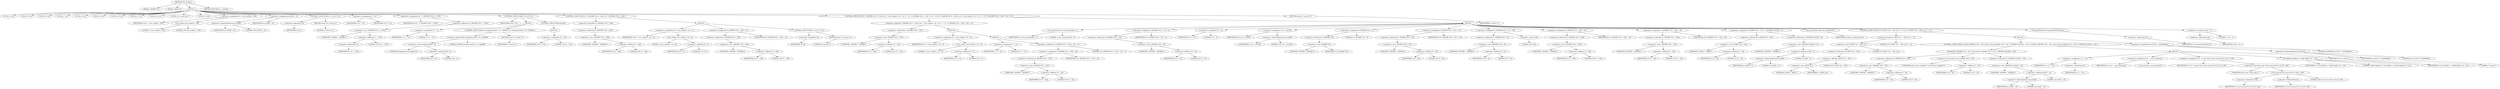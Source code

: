 digraph tftp_connect {  
"1000112" [label = "(METHOD,tftp_connect)" ]
"1000113" [label = "(PARAM,_DWORD *a1)" ]
"1000114" [label = "(PARAM,_BYTE *a2)" ]
"1000115" [label = "(BLOCK,,)" ]
"1000116" [label = "(LOCAL,v4: int)" ]
"1000117" [label = "(LOCAL,v5: int)" ]
"1000118" [label = "(LOCAL,v6: int)" ]
"1000119" [label = "(LOCAL,v7: int)" ]
"1000120" [label = "(LOCAL,v8: int)" ]
"1000121" [label = "(LOCAL,v9: int)" ]
"1000122" [label = "(LOCAL,v10: int)" ]
"1000123" [label = "(LOCAL,v11: int)" ]
"1000124" [label = "(LOCAL,v12: int *)" ]
"1000125" [label = "(LOCAL,v13: const char *)" ]
"1000126" [label = "(LOCAL,v15: int)" ]
"1000127" [label = "(<operator>.assignment,v4 = Curl_ccalloc(1, 336))" ]
"1000128" [label = "(IDENTIFIER,v4,v4 = Curl_ccalloc(1, 336))" ]
"1000129" [label = "(Curl_ccalloc,Curl_ccalloc(1, 336))" ]
"1000130" [label = "(LITERAL,1,Curl_ccalloc(1, 336))" ]
"1000131" [label = "(LITERAL,336,Curl_ccalloc(1, 336))" ]
"1000132" [label = "(<operator>.assignment,a1[188] = v4)" ]
"1000133" [label = "(<operator>.indirectIndexAccess,a1[188])" ]
"1000134" [label = "(IDENTIFIER,a1,a1[188] = v4)" ]
"1000135" [label = "(LITERAL,188,a1[188] = v4)" ]
"1000136" [label = "(IDENTIFIER,v4,a1[188] = v4)" ]
"1000137" [label = "(CONTROL_STRUCTURE,if ( !v4 ),if ( !v4 ))" ]
"1000138" [label = "(<operator>.logicalNot,!v4)" ]
"1000139" [label = "(IDENTIFIER,v4,!v4)" ]
"1000140" [label = "(RETURN,return 27;,return 27;)" ]
"1000141" [label = "(LITERAL,27,return 27;)" ]
"1000142" [label = "(<operator>.assignment,v5 = v4)" ]
"1000143" [label = "(IDENTIFIER,v5,v5 = v4)" ]
"1000144" [label = "(IDENTIFIER,v4,v5 = v4)" ]
"1000145" [label = "(<operator>.assignment,v6 = *(_DWORD *)(*a1 + 1576))" ]
"1000146" [label = "(IDENTIFIER,v6,v6 = *(_DWORD *)(*a1 + 1576))" ]
"1000147" [label = "(<operator>.indirection,*(_DWORD *)(*a1 + 1576))" ]
"1000148" [label = "(<operator>.cast,(_DWORD *)(*a1 + 1576))" ]
"1000149" [label = "(UNKNOWN,_DWORD *,_DWORD *)" ]
"1000150" [label = "(<operator>.addition,*a1 + 1576)" ]
"1000151" [label = "(<operator>.indirection,*a1)" ]
"1000152" [label = "(IDENTIFIER,a1,*a1 + 1576)" ]
"1000153" [label = "(LITERAL,1576,*a1 + 1576)" ]
"1000154" [label = "(CONTROL_STRUCTURE,if ( v6 ),if ( v6 ))" ]
"1000155" [label = "(IDENTIFIER,v6,if ( v6 ))" ]
"1000156" [label = "(BLOCK,,)" ]
"1000157" [label = "(<operator>.assignment,v7 = 71)" ]
"1000158" [label = "(IDENTIFIER,v7,v7 = 71)" ]
"1000159" [label = "(LITERAL,71,v7 = 71)" ]
"1000160" [label = "(CONTROL_STRUCTURE,if ( (unsigned int)(v6 - 8) > 0xFFB0 ),if ( (unsigned int)(v6 - 8) > 0xFFB0 ))" ]
"1000161" [label = "(<operator>.greaterThan,(unsigned int)(v6 - 8) > 0xFFB0)" ]
"1000162" [label = "(<operator>.cast,(unsigned int)(v6 - 8))" ]
"1000163" [label = "(UNKNOWN,unsigned int,unsigned int)" ]
"1000164" [label = "(<operator>.subtraction,v6 - 8)" ]
"1000165" [label = "(IDENTIFIER,v6,v6 - 8)" ]
"1000166" [label = "(LITERAL,8,v6 - 8)" ]
"1000167" [label = "(LITERAL,0xFFB0,(unsigned int)(v6 - 8) > 0xFFB0)" ]
"1000168" [label = "(RETURN,return v7;,return v7;)" ]
"1000169" [label = "(IDENTIFIER,v7,return v7;)" ]
"1000170" [label = "(CONTROL_STRUCTURE,else,else)" ]
"1000171" [label = "(BLOCK,,)" ]
"1000172" [label = "(<operator>.assignment,v6 = 512)" ]
"1000173" [label = "(IDENTIFIER,v6,v6 = 512)" ]
"1000174" [label = "(LITERAL,512,v6 = 512)" ]
"1000175" [label = "(CONTROL_STRUCTURE,if ( !*(_DWORD *)(v4 + 328) ),if ( !*(_DWORD *)(v4 + 328) ))" ]
"1000176" [label = "(<operator>.logicalNot,!*(_DWORD *)(v4 + 328))" ]
"1000177" [label = "(<operator>.indirection,*(_DWORD *)(v4 + 328))" ]
"1000178" [label = "(<operator>.cast,(_DWORD *)(v4 + 328))" ]
"1000179" [label = "(UNKNOWN,_DWORD *,_DWORD *)" ]
"1000180" [label = "(<operator>.addition,v4 + 328)" ]
"1000181" [label = "(IDENTIFIER,v4,v4 + 328)" ]
"1000182" [label = "(LITERAL,328,v4 + 328)" ]
"1000183" [label = "(BLOCK,,)" ]
"1000184" [label = "(<operator>.assignment,v8 = Curl_ccalloc(1, v6 + 4))" ]
"1000185" [label = "(IDENTIFIER,v8,v8 = Curl_ccalloc(1, v6 + 4))" ]
"1000186" [label = "(Curl_ccalloc,Curl_ccalloc(1, v6 + 4))" ]
"1000187" [label = "(LITERAL,1,Curl_ccalloc(1, v6 + 4))" ]
"1000188" [label = "(<operator>.addition,v6 + 4)" ]
"1000189" [label = "(IDENTIFIER,v6,v6 + 4)" ]
"1000190" [label = "(LITERAL,4,v6 + 4)" ]
"1000191" [label = "(<operator>.assignment,*(_DWORD *)(v5 + 328) = v8)" ]
"1000192" [label = "(<operator>.indirection,*(_DWORD *)(v5 + 328))" ]
"1000193" [label = "(<operator>.cast,(_DWORD *)(v5 + 328))" ]
"1000194" [label = "(UNKNOWN,_DWORD *,_DWORD *)" ]
"1000195" [label = "(<operator>.addition,v5 + 328)" ]
"1000196" [label = "(IDENTIFIER,v5,v5 + 328)" ]
"1000197" [label = "(LITERAL,328,v5 + 328)" ]
"1000198" [label = "(IDENTIFIER,v8,*(_DWORD *)(v5 + 328) = v8)" ]
"1000199" [label = "(CONTROL_STRUCTURE,if ( !v8 ),if ( !v8 ))" ]
"1000200" [label = "(<operator>.logicalNot,!v8)" ]
"1000201" [label = "(IDENTIFIER,v8,!v8)" ]
"1000202" [label = "(RETURN,return 27;,return 27;)" ]
"1000203" [label = "(LITERAL,27,return 27;)" ]
"1000204" [label = "(CONTROL_STRUCTURE,if ( *(_DWORD *)(v5 + 332) || (v9 = Curl_ccalloc(1, v6 + 4), v7 = 27, (*(_DWORD *)(v5 + 332) = v9) != 0) ),if ( *(_DWORD *)(v5 + 332) || (v9 = Curl_ccalloc(1, v6 + 4), v7 = 27, (*(_DWORD *)(v5 + 332) = v9) != 0) ))" ]
"1000205" [label = "(<operator>.logicalOr,*(_DWORD *)(v5 + 332) || (v9 = Curl_ccalloc(1, v6 + 4), v7 = 27, (*(_DWORD *)(v5 + 332) = v9) != 0))" ]
"1000206" [label = "(<operator>.indirection,*(_DWORD *)(v5 + 332))" ]
"1000207" [label = "(<operator>.cast,(_DWORD *)(v5 + 332))" ]
"1000208" [label = "(UNKNOWN,_DWORD *,_DWORD *)" ]
"1000209" [label = "(<operator>.addition,v5 + 332)" ]
"1000210" [label = "(IDENTIFIER,v5,v5 + 332)" ]
"1000211" [label = "(LITERAL,332,v5 + 332)" ]
"1000212" [label = "(BLOCK,,)" ]
"1000213" [label = "(<operator>.assignment,v9 = Curl_ccalloc(1, v6 + 4))" ]
"1000214" [label = "(IDENTIFIER,v9,v9 = Curl_ccalloc(1, v6 + 4))" ]
"1000215" [label = "(Curl_ccalloc,Curl_ccalloc(1, v6 + 4))" ]
"1000216" [label = "(LITERAL,1,Curl_ccalloc(1, v6 + 4))" ]
"1000217" [label = "(<operator>.addition,v6 + 4)" ]
"1000218" [label = "(IDENTIFIER,v6,v6 + 4)" ]
"1000219" [label = "(LITERAL,4,v6 + 4)" ]
"1000220" [label = "(BLOCK,,)" ]
"1000221" [label = "(<operator>.assignment,v7 = 27)" ]
"1000222" [label = "(IDENTIFIER,v7,v7 = 27)" ]
"1000223" [label = "(LITERAL,27,v7 = 27)" ]
"1000224" [label = "(<operator>.notEquals,(*(_DWORD *)(v5 + 332) = v9) != 0)" ]
"1000225" [label = "(<operator>.assignment,*(_DWORD *)(v5 + 332) = v9)" ]
"1000226" [label = "(<operator>.indirection,*(_DWORD *)(v5 + 332))" ]
"1000227" [label = "(<operator>.cast,(_DWORD *)(v5 + 332))" ]
"1000228" [label = "(UNKNOWN,_DWORD *,_DWORD *)" ]
"1000229" [label = "(<operator>.addition,v5 + 332)" ]
"1000230" [label = "(IDENTIFIER,v5,v5 + 332)" ]
"1000231" [label = "(LITERAL,332,v5 + 332)" ]
"1000232" [label = "(IDENTIFIER,v9,*(_DWORD *)(v5 + 332) = v9)" ]
"1000233" [label = "(LITERAL,0,(*(_DWORD *)(v5 + 332) = v9) != 0)" ]
"1000234" [label = "(BLOCK,,)" ]
"1000235" [label = "(Curl_conncontrol,Curl_conncontrol(a1, 1))" ]
"1000236" [label = "(IDENTIFIER,a1,Curl_conncontrol(a1, 1))" ]
"1000237" [label = "(LITERAL,1,Curl_conncontrol(a1, 1))" ]
"1000238" [label = "(<operator>.assignment,*(_DWORD *)(v5 + 16) = a1)" ]
"1000239" [label = "(<operator>.indirection,*(_DWORD *)(v5 + 16))" ]
"1000240" [label = "(<operator>.cast,(_DWORD *)(v5 + 16))" ]
"1000241" [label = "(UNKNOWN,_DWORD *,_DWORD *)" ]
"1000242" [label = "(<operator>.addition,v5 + 16)" ]
"1000243" [label = "(IDENTIFIER,v5,v5 + 16)" ]
"1000244" [label = "(LITERAL,16,v5 + 16)" ]
"1000245" [label = "(IDENTIFIER,a1,*(_DWORD *)(v5 + 16) = a1)" ]
"1000246" [label = "(<operator>.assignment,v7 = 0)" ]
"1000247" [label = "(IDENTIFIER,v7,v7 = 0)" ]
"1000248" [label = "(LITERAL,0,v7 = 0)" ]
"1000249" [label = "(<operator>.assignment,v10 = a1[105])" ]
"1000250" [label = "(IDENTIFIER,v10,v10 = a1[105])" ]
"1000251" [label = "(<operator>.indirectIndexAccess,a1[105])" ]
"1000252" [label = "(IDENTIFIER,a1,v10 = a1[105])" ]
"1000253" [label = "(LITERAL,105,v10 = a1[105])" ]
"1000254" [label = "(<operator>.assignment,*(_DWORD *)v5 = 0)" ]
"1000255" [label = "(<operator>.indirection,*(_DWORD *)v5)" ]
"1000256" [label = "(<operator>.cast,(_DWORD *)v5)" ]
"1000257" [label = "(UNKNOWN,_DWORD *,_DWORD *)" ]
"1000258" [label = "(IDENTIFIER,v5,(_DWORD *)v5)" ]
"1000259" [label = "(LITERAL,0,*(_DWORD *)v5 = 0)" ]
"1000260" [label = "(<operator>.assignment,*(_DWORD *)(v5 + 20) = v10)" ]
"1000261" [label = "(<operator>.indirection,*(_DWORD *)(v5 + 20))" ]
"1000262" [label = "(<operator>.cast,(_DWORD *)(v5 + 20))" ]
"1000263" [label = "(UNKNOWN,_DWORD *,_DWORD *)" ]
"1000264" [label = "(<operator>.addition,v5 + 20)" ]
"1000265" [label = "(IDENTIFIER,v5,v5 + 20)" ]
"1000266" [label = "(LITERAL,20,v5 + 20)" ]
"1000267" [label = "(IDENTIFIER,v10,*(_DWORD *)(v5 + 20) = v10)" ]
"1000268" [label = "(<operator>.assignment,*(_DWORD *)(v5 + 8) = -100)" ]
"1000269" [label = "(<operator>.indirection,*(_DWORD *)(v5 + 8))" ]
"1000270" [label = "(<operator>.cast,(_DWORD *)(v5 + 8))" ]
"1000271" [label = "(UNKNOWN,_DWORD *,_DWORD *)" ]
"1000272" [label = "(<operator>.addition,v5 + 8)" ]
"1000273" [label = "(IDENTIFIER,v5,v5 + 8)" ]
"1000274" [label = "(LITERAL,8,v5 + 8)" ]
"1000275" [label = "(<operator>.minus,-100)" ]
"1000276" [label = "(LITERAL,100,-100)" ]
"1000277" [label = "(<operator>.assignment,*(_DWORD *)(v5 + 320) = v6)" ]
"1000278" [label = "(<operator>.indirection,*(_DWORD *)(v5 + 320))" ]
"1000279" [label = "(<operator>.cast,(_DWORD *)(v5 + 320))" ]
"1000280" [label = "(UNKNOWN,_DWORD *,_DWORD *)" ]
"1000281" [label = "(<operator>.addition,v5 + 320)" ]
"1000282" [label = "(IDENTIFIER,v5,v5 + 320)" ]
"1000283" [label = "(LITERAL,320,v5 + 320)" ]
"1000284" [label = "(IDENTIFIER,v6,*(_DWORD *)(v5 + 320) = v6)" ]
"1000285" [label = "(<operator>.assignment,*(_DWORD *)(v5 + 324) = v6)" ]
"1000286" [label = "(<operator>.indirection,*(_DWORD *)(v5 + 324))" ]
"1000287" [label = "(<operator>.cast,(_DWORD *)(v5 + 324))" ]
"1000288" [label = "(UNKNOWN,_DWORD *,_DWORD *)" ]
"1000289" [label = "(<operator>.addition,v5 + 324)" ]
"1000290" [label = "(IDENTIFIER,v5,v5 + 324)" ]
"1000291" [label = "(LITERAL,324,v5 + 324)" ]
"1000292" [label = "(IDENTIFIER,v6,*(_DWORD *)(v5 + 324) = v6)" ]
"1000293" [label = "(<operator>.assignment,*(_WORD *)(v5 + 52) = *(_DWORD *)(a1[20] + 4))" ]
"1000294" [label = "(<operator>.indirection,*(_WORD *)(v5 + 52))" ]
"1000295" [label = "(<operator>.cast,(_WORD *)(v5 + 52))" ]
"1000296" [label = "(UNKNOWN,_WORD *,_WORD *)" ]
"1000297" [label = "(<operator>.addition,v5 + 52)" ]
"1000298" [label = "(IDENTIFIER,v5,v5 + 52)" ]
"1000299" [label = "(LITERAL,52,v5 + 52)" ]
"1000300" [label = "(<operator>.indirection,*(_DWORD *)(a1[20] + 4))" ]
"1000301" [label = "(<operator>.cast,(_DWORD *)(a1[20] + 4))" ]
"1000302" [label = "(UNKNOWN,_DWORD *,_DWORD *)" ]
"1000303" [label = "(<operator>.addition,a1[20] + 4)" ]
"1000304" [label = "(<operator>.indirectIndexAccess,a1[20])" ]
"1000305" [label = "(IDENTIFIER,a1,a1[20] + 4)" ]
"1000306" [label = "(LITERAL,20,a1[20] + 4)" ]
"1000307" [label = "(LITERAL,4,a1[20] + 4)" ]
"1000308" [label = "(tftp_set_timeouts,tftp_set_timeouts(v5))" ]
"1000309" [label = "(IDENTIFIER,v5,tftp_set_timeouts(v5))" ]
"1000310" [label = "(CONTROL_STRUCTURE,if ( (*((_BYTE *)a1 + 591) & 2) == 0 ),if ( (*((_BYTE *)a1 + 591) & 2) == 0 ))" ]
"1000311" [label = "(<operator>.equals,(*((_BYTE *)a1 + 591) & 2) == 0)" ]
"1000312" [label = "(<operator>.and,*((_BYTE *)a1 + 591) & 2)" ]
"1000313" [label = "(<operator>.indirection,*((_BYTE *)a1 + 591))" ]
"1000314" [label = "(<operator>.addition,(_BYTE *)a1 + 591)" ]
"1000315" [label = "(<operator>.cast,(_BYTE *)a1)" ]
"1000316" [label = "(UNKNOWN,_BYTE *,_BYTE *)" ]
"1000317" [label = "(IDENTIFIER,a1,(_BYTE *)a1)" ]
"1000318" [label = "(LITERAL,591,(_BYTE *)a1 + 591)" ]
"1000319" [label = "(LITERAL,2,*((_BYTE *)a1 + 591) & 2)" ]
"1000320" [label = "(LITERAL,0,(*((_BYTE *)a1 + 591) & 2) == 0)" ]
"1000321" [label = "(BLOCK,,)" ]
"1000322" [label = "(CONTROL_STRUCTURE,if ( bind(*(_DWORD *)(v5 + 20), (const struct sockaddr *)(v5 + 52), *(_DWORD *)(a1[20] + 16)) ),if ( bind(*(_DWORD *)(v5 + 20), (const struct sockaddr *)(v5 + 52), *(_DWORD *)(a1[20] + 16)) ))" ]
"1000323" [label = "(bind,bind(*(_DWORD *)(v5 + 20), (const struct sockaddr *)(v5 + 52), *(_DWORD *)(a1[20] + 16)))" ]
"1000324" [label = "(<operator>.indirection,*(_DWORD *)(v5 + 20))" ]
"1000325" [label = "(<operator>.cast,(_DWORD *)(v5 + 20))" ]
"1000326" [label = "(UNKNOWN,_DWORD *,_DWORD *)" ]
"1000327" [label = "(<operator>.addition,v5 + 20)" ]
"1000328" [label = "(IDENTIFIER,v5,v5 + 20)" ]
"1000329" [label = "(LITERAL,20,v5 + 20)" ]
"1000330" [label = "(<operator>.cast,(const struct sockaddr *)(v5 + 52))" ]
"1000331" [label = "(UNKNOWN,const struct sockaddr *,const struct sockaddr *)" ]
"1000332" [label = "(<operator>.addition,v5 + 52)" ]
"1000333" [label = "(IDENTIFIER,v5,v5 + 52)" ]
"1000334" [label = "(LITERAL,52,v5 + 52)" ]
"1000335" [label = "(<operator>.indirection,*(_DWORD *)(a1[20] + 16))" ]
"1000336" [label = "(<operator>.cast,(_DWORD *)(a1[20] + 16))" ]
"1000337" [label = "(UNKNOWN,_DWORD *,_DWORD *)" ]
"1000338" [label = "(<operator>.addition,a1[20] + 16)" ]
"1000339" [label = "(<operator>.indirectIndexAccess,a1[20])" ]
"1000340" [label = "(IDENTIFIER,a1,a1[20] + 16)" ]
"1000341" [label = "(LITERAL,20,a1[20] + 16)" ]
"1000342" [label = "(LITERAL,16,a1[20] + 16)" ]
"1000343" [label = "(BLOCK,,)" ]
"1000344" [label = "(<operator>.assignment,v11 = *a1)" ]
"1000345" [label = "(IDENTIFIER,v11,v11 = *a1)" ]
"1000346" [label = "(<operator>.indirection,*a1)" ]
"1000347" [label = "(IDENTIFIER,a1,v11 = *a1)" ]
"1000348" [label = "(<operator>.assignment,v12 = _errno_location())" ]
"1000349" [label = "(IDENTIFIER,v12,v12 = _errno_location())" ]
"1000350" [label = "(_errno_location,_errno_location())" ]
"1000351" [label = "(<operator>.assignment,v13 = (const char *)Curl_strerror(*v12, &v15, 128))" ]
"1000352" [label = "(IDENTIFIER,v13,v13 = (const char *)Curl_strerror(*v12, &v15, 128))" ]
"1000353" [label = "(<operator>.cast,(const char *)Curl_strerror(*v12, &v15, 128))" ]
"1000354" [label = "(UNKNOWN,const char *,const char *)" ]
"1000355" [label = "(Curl_strerror,Curl_strerror(*v12, &v15, 128))" ]
"1000356" [label = "(<operator>.indirection,*v12)" ]
"1000357" [label = "(IDENTIFIER,v12,Curl_strerror(*v12, &v15, 128))" ]
"1000358" [label = "(<operator>.addressOf,&v15)" ]
"1000359" [label = "(IDENTIFIER,v15,Curl_strerror(*v12, &v15, 128))" ]
"1000360" [label = "(LITERAL,128,Curl_strerror(*v12, &v15, 128))" ]
"1000361" [label = "(Curl_failf,Curl_failf(v11, \"bind() failed; %s\", v13))" ]
"1000362" [label = "(IDENTIFIER,v11,Curl_failf(v11, \"bind() failed; %s\", v13))" ]
"1000363" [label = "(LITERAL,\"bind() failed; %s\",Curl_failf(v11, \"bind() failed; %s\", v13))" ]
"1000364" [label = "(IDENTIFIER,v13,Curl_failf(v11, \"bind() failed; %s\", v13))" ]
"1000365" [label = "(RETURN,return 7;,return 7;)" ]
"1000366" [label = "(LITERAL,7,return 7;)" ]
"1000367" [label = "(<operators>.assignmentOr,a1[147] |= 0x2000000u)" ]
"1000368" [label = "(<operator>.indirectIndexAccess,a1[147])" ]
"1000369" [label = "(IDENTIFIER,a1,a1[147] |= 0x2000000u)" ]
"1000370" [label = "(LITERAL,147,a1[147] |= 0x2000000u)" ]
"1000371" [label = "(LITERAL,0x2000000u,a1[147] |= 0x2000000u)" ]
"1000372" [label = "(Curl_pgrsStartNow,Curl_pgrsStartNow(*a1))" ]
"1000373" [label = "(<operator>.indirection,*a1)" ]
"1000374" [label = "(IDENTIFIER,a1,Curl_pgrsStartNow(*a1))" ]
"1000375" [label = "(<operator>.assignment,*a2 = 1)" ]
"1000376" [label = "(<operator>.indirection,*a2)" ]
"1000377" [label = "(IDENTIFIER,a2,*a2 = 1)" ]
"1000378" [label = "(LITERAL,1,*a2 = 1)" ]
"1000379" [label = "(RETURN,return v7;,return v7;)" ]
"1000380" [label = "(IDENTIFIER,v7,return v7;)" ]
"1000381" [label = "(METHOD_RETURN,int __fastcall)" ]
  "1000112" -> "1000113" 
  "1000112" -> "1000114" 
  "1000112" -> "1000115" 
  "1000112" -> "1000381" 
  "1000115" -> "1000116" 
  "1000115" -> "1000117" 
  "1000115" -> "1000118" 
  "1000115" -> "1000119" 
  "1000115" -> "1000120" 
  "1000115" -> "1000121" 
  "1000115" -> "1000122" 
  "1000115" -> "1000123" 
  "1000115" -> "1000124" 
  "1000115" -> "1000125" 
  "1000115" -> "1000126" 
  "1000115" -> "1000127" 
  "1000115" -> "1000132" 
  "1000115" -> "1000137" 
  "1000115" -> "1000142" 
  "1000115" -> "1000145" 
  "1000115" -> "1000154" 
  "1000115" -> "1000175" 
  "1000115" -> "1000204" 
  "1000115" -> "1000379" 
  "1000127" -> "1000128" 
  "1000127" -> "1000129" 
  "1000129" -> "1000130" 
  "1000129" -> "1000131" 
  "1000132" -> "1000133" 
  "1000132" -> "1000136" 
  "1000133" -> "1000134" 
  "1000133" -> "1000135" 
  "1000137" -> "1000138" 
  "1000137" -> "1000140" 
  "1000138" -> "1000139" 
  "1000140" -> "1000141" 
  "1000142" -> "1000143" 
  "1000142" -> "1000144" 
  "1000145" -> "1000146" 
  "1000145" -> "1000147" 
  "1000147" -> "1000148" 
  "1000148" -> "1000149" 
  "1000148" -> "1000150" 
  "1000150" -> "1000151" 
  "1000150" -> "1000153" 
  "1000151" -> "1000152" 
  "1000154" -> "1000155" 
  "1000154" -> "1000156" 
  "1000154" -> "1000170" 
  "1000156" -> "1000157" 
  "1000156" -> "1000160" 
  "1000157" -> "1000158" 
  "1000157" -> "1000159" 
  "1000160" -> "1000161" 
  "1000160" -> "1000168" 
  "1000161" -> "1000162" 
  "1000161" -> "1000167" 
  "1000162" -> "1000163" 
  "1000162" -> "1000164" 
  "1000164" -> "1000165" 
  "1000164" -> "1000166" 
  "1000168" -> "1000169" 
  "1000170" -> "1000171" 
  "1000171" -> "1000172" 
  "1000172" -> "1000173" 
  "1000172" -> "1000174" 
  "1000175" -> "1000176" 
  "1000175" -> "1000183" 
  "1000176" -> "1000177" 
  "1000177" -> "1000178" 
  "1000178" -> "1000179" 
  "1000178" -> "1000180" 
  "1000180" -> "1000181" 
  "1000180" -> "1000182" 
  "1000183" -> "1000184" 
  "1000183" -> "1000191" 
  "1000183" -> "1000199" 
  "1000184" -> "1000185" 
  "1000184" -> "1000186" 
  "1000186" -> "1000187" 
  "1000186" -> "1000188" 
  "1000188" -> "1000189" 
  "1000188" -> "1000190" 
  "1000191" -> "1000192" 
  "1000191" -> "1000198" 
  "1000192" -> "1000193" 
  "1000193" -> "1000194" 
  "1000193" -> "1000195" 
  "1000195" -> "1000196" 
  "1000195" -> "1000197" 
  "1000199" -> "1000200" 
  "1000199" -> "1000202" 
  "1000200" -> "1000201" 
  "1000202" -> "1000203" 
  "1000204" -> "1000205" 
  "1000204" -> "1000234" 
  "1000205" -> "1000206" 
  "1000205" -> "1000212" 
  "1000206" -> "1000207" 
  "1000207" -> "1000208" 
  "1000207" -> "1000209" 
  "1000209" -> "1000210" 
  "1000209" -> "1000211" 
  "1000212" -> "1000213" 
  "1000212" -> "1000220" 
  "1000213" -> "1000214" 
  "1000213" -> "1000215" 
  "1000215" -> "1000216" 
  "1000215" -> "1000217" 
  "1000217" -> "1000218" 
  "1000217" -> "1000219" 
  "1000220" -> "1000221" 
  "1000220" -> "1000224" 
  "1000221" -> "1000222" 
  "1000221" -> "1000223" 
  "1000224" -> "1000225" 
  "1000224" -> "1000233" 
  "1000225" -> "1000226" 
  "1000225" -> "1000232" 
  "1000226" -> "1000227" 
  "1000227" -> "1000228" 
  "1000227" -> "1000229" 
  "1000229" -> "1000230" 
  "1000229" -> "1000231" 
  "1000234" -> "1000235" 
  "1000234" -> "1000238" 
  "1000234" -> "1000246" 
  "1000234" -> "1000249" 
  "1000234" -> "1000254" 
  "1000234" -> "1000260" 
  "1000234" -> "1000268" 
  "1000234" -> "1000277" 
  "1000234" -> "1000285" 
  "1000234" -> "1000293" 
  "1000234" -> "1000308" 
  "1000234" -> "1000310" 
  "1000234" -> "1000372" 
  "1000234" -> "1000375" 
  "1000235" -> "1000236" 
  "1000235" -> "1000237" 
  "1000238" -> "1000239" 
  "1000238" -> "1000245" 
  "1000239" -> "1000240" 
  "1000240" -> "1000241" 
  "1000240" -> "1000242" 
  "1000242" -> "1000243" 
  "1000242" -> "1000244" 
  "1000246" -> "1000247" 
  "1000246" -> "1000248" 
  "1000249" -> "1000250" 
  "1000249" -> "1000251" 
  "1000251" -> "1000252" 
  "1000251" -> "1000253" 
  "1000254" -> "1000255" 
  "1000254" -> "1000259" 
  "1000255" -> "1000256" 
  "1000256" -> "1000257" 
  "1000256" -> "1000258" 
  "1000260" -> "1000261" 
  "1000260" -> "1000267" 
  "1000261" -> "1000262" 
  "1000262" -> "1000263" 
  "1000262" -> "1000264" 
  "1000264" -> "1000265" 
  "1000264" -> "1000266" 
  "1000268" -> "1000269" 
  "1000268" -> "1000275" 
  "1000269" -> "1000270" 
  "1000270" -> "1000271" 
  "1000270" -> "1000272" 
  "1000272" -> "1000273" 
  "1000272" -> "1000274" 
  "1000275" -> "1000276" 
  "1000277" -> "1000278" 
  "1000277" -> "1000284" 
  "1000278" -> "1000279" 
  "1000279" -> "1000280" 
  "1000279" -> "1000281" 
  "1000281" -> "1000282" 
  "1000281" -> "1000283" 
  "1000285" -> "1000286" 
  "1000285" -> "1000292" 
  "1000286" -> "1000287" 
  "1000287" -> "1000288" 
  "1000287" -> "1000289" 
  "1000289" -> "1000290" 
  "1000289" -> "1000291" 
  "1000293" -> "1000294" 
  "1000293" -> "1000300" 
  "1000294" -> "1000295" 
  "1000295" -> "1000296" 
  "1000295" -> "1000297" 
  "1000297" -> "1000298" 
  "1000297" -> "1000299" 
  "1000300" -> "1000301" 
  "1000301" -> "1000302" 
  "1000301" -> "1000303" 
  "1000303" -> "1000304" 
  "1000303" -> "1000307" 
  "1000304" -> "1000305" 
  "1000304" -> "1000306" 
  "1000308" -> "1000309" 
  "1000310" -> "1000311" 
  "1000310" -> "1000321" 
  "1000311" -> "1000312" 
  "1000311" -> "1000320" 
  "1000312" -> "1000313" 
  "1000312" -> "1000319" 
  "1000313" -> "1000314" 
  "1000314" -> "1000315" 
  "1000314" -> "1000318" 
  "1000315" -> "1000316" 
  "1000315" -> "1000317" 
  "1000321" -> "1000322" 
  "1000321" -> "1000367" 
  "1000322" -> "1000323" 
  "1000322" -> "1000343" 
  "1000323" -> "1000324" 
  "1000323" -> "1000330" 
  "1000323" -> "1000335" 
  "1000324" -> "1000325" 
  "1000325" -> "1000326" 
  "1000325" -> "1000327" 
  "1000327" -> "1000328" 
  "1000327" -> "1000329" 
  "1000330" -> "1000331" 
  "1000330" -> "1000332" 
  "1000332" -> "1000333" 
  "1000332" -> "1000334" 
  "1000335" -> "1000336" 
  "1000336" -> "1000337" 
  "1000336" -> "1000338" 
  "1000338" -> "1000339" 
  "1000338" -> "1000342" 
  "1000339" -> "1000340" 
  "1000339" -> "1000341" 
  "1000343" -> "1000344" 
  "1000343" -> "1000348" 
  "1000343" -> "1000351" 
  "1000343" -> "1000361" 
  "1000343" -> "1000365" 
  "1000344" -> "1000345" 
  "1000344" -> "1000346" 
  "1000346" -> "1000347" 
  "1000348" -> "1000349" 
  "1000348" -> "1000350" 
  "1000351" -> "1000352" 
  "1000351" -> "1000353" 
  "1000353" -> "1000354" 
  "1000353" -> "1000355" 
  "1000355" -> "1000356" 
  "1000355" -> "1000358" 
  "1000355" -> "1000360" 
  "1000356" -> "1000357" 
  "1000358" -> "1000359" 
  "1000361" -> "1000362" 
  "1000361" -> "1000363" 
  "1000361" -> "1000364" 
  "1000365" -> "1000366" 
  "1000367" -> "1000368" 
  "1000367" -> "1000371" 
  "1000368" -> "1000369" 
  "1000368" -> "1000370" 
  "1000372" -> "1000373" 
  "1000373" -> "1000374" 
  "1000375" -> "1000376" 
  "1000375" -> "1000378" 
  "1000376" -> "1000377" 
  "1000379" -> "1000380" 
}
